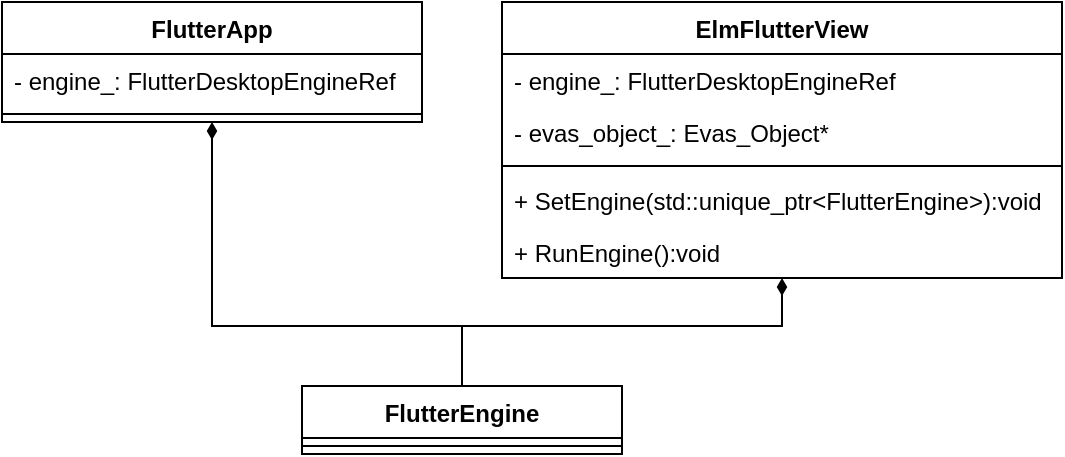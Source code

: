 <mxfile version="20.4.0" type="github">
  <diagram id="sObk2FqGOrd0I-ZnfQ0B" name="페이지-1">
    <mxGraphModel dx="1554" dy="1149" grid="1" gridSize="10" guides="1" tooltips="1" connect="1" arrows="1" fold="1" page="1" pageScale="1" pageWidth="827" pageHeight="1169" math="0" shadow="0">
      <root>
        <mxCell id="0" />
        <mxCell id="1" parent="0" />
        <mxCell id="qteBMBAr2buOVNfNwn46-3" value="ElmFlutterView" style="swimlane;fontStyle=1;align=center;verticalAlign=top;childLayout=stackLayout;horizontal=1;startSize=26;horizontalStack=0;resizeParent=1;resizeParentMax=0;resizeLast=0;collapsible=1;marginBottom=0;" parent="1" vertex="1">
          <mxGeometry x="330" y="158" width="280" height="138" as="geometry" />
        </mxCell>
        <mxCell id="qteBMBAr2buOVNfNwn46-22" value="- engine_: FlutterDesktopEngineRef" style="text;strokeColor=none;fillColor=none;align=left;verticalAlign=top;spacingLeft=4;spacingRight=4;overflow=hidden;rotatable=0;points=[[0,0.5],[1,0.5]];portConstraint=eastwest;" parent="qteBMBAr2buOVNfNwn46-3" vertex="1">
          <mxGeometry y="26" width="280" height="26" as="geometry" />
        </mxCell>
        <mxCell id="qteBMBAr2buOVNfNwn46-23" value="- evas_object_: Evas_Object*" style="text;strokeColor=none;fillColor=none;align=left;verticalAlign=top;spacingLeft=4;spacingRight=4;overflow=hidden;rotatable=0;points=[[0,0.5],[1,0.5]];portConstraint=eastwest;" parent="qteBMBAr2buOVNfNwn46-3" vertex="1">
          <mxGeometry y="52" width="280" height="26" as="geometry" />
        </mxCell>
        <mxCell id="qteBMBAr2buOVNfNwn46-5" value="" style="line;strokeWidth=1;fillColor=none;align=left;verticalAlign=middle;spacingTop=-1;spacingLeft=3;spacingRight=3;rotatable=0;labelPosition=right;points=[];portConstraint=eastwest;strokeColor=inherit;" parent="qteBMBAr2buOVNfNwn46-3" vertex="1">
          <mxGeometry y="78" width="280" height="8" as="geometry" />
        </mxCell>
        <mxCell id="qteBMBAr2buOVNfNwn46-6" value="+ SetEngine(std::unique_ptr&lt;FlutterEngine&gt;):void" style="text;strokeColor=none;fillColor=none;align=left;verticalAlign=top;spacingLeft=4;spacingRight=4;overflow=hidden;rotatable=0;points=[[0,0.5],[1,0.5]];portConstraint=eastwest;" parent="qteBMBAr2buOVNfNwn46-3" vertex="1">
          <mxGeometry y="86" width="280" height="26" as="geometry" />
        </mxCell>
        <mxCell id="qteBMBAr2buOVNfNwn46-25" value="+ RunEngine():void" style="text;strokeColor=none;fillColor=none;align=left;verticalAlign=top;spacingLeft=4;spacingRight=4;overflow=hidden;rotatable=0;points=[[0,0.5],[1,0.5]];portConstraint=eastwest;" parent="qteBMBAr2buOVNfNwn46-3" vertex="1">
          <mxGeometry y="112" width="280" height="26" as="geometry" />
        </mxCell>
        <mxCell id="qteBMBAr2buOVNfNwn46-7" value="FlutterApp" style="swimlane;fontStyle=1;align=center;verticalAlign=top;childLayout=stackLayout;horizontal=1;startSize=26;horizontalStack=0;resizeParent=1;resizeParentMax=0;resizeLast=0;collapsible=1;marginBottom=0;" parent="1" vertex="1">
          <mxGeometry x="80" y="158" width="210" height="60" as="geometry">
            <mxRectangle x="150" y="158" width="100" height="30" as="alternateBounds" />
          </mxGeometry>
        </mxCell>
        <mxCell id="qteBMBAr2buOVNfNwn46-8" value="- engine_: FlutterDesktopEngineRef" style="text;strokeColor=none;fillColor=none;align=left;verticalAlign=top;spacingLeft=4;spacingRight=4;overflow=hidden;rotatable=0;points=[[0,0.5],[1,0.5]];portConstraint=eastwest;" parent="qteBMBAr2buOVNfNwn46-7" vertex="1">
          <mxGeometry y="26" width="210" height="26" as="geometry" />
        </mxCell>
        <mxCell id="qteBMBAr2buOVNfNwn46-9" value="" style="line;strokeWidth=1;fillColor=none;align=left;verticalAlign=middle;spacingTop=-1;spacingLeft=3;spacingRight=3;rotatable=0;labelPosition=right;points=[];portConstraint=eastwest;strokeColor=inherit;" parent="qteBMBAr2buOVNfNwn46-7" vertex="1">
          <mxGeometry y="52" width="210" height="8" as="geometry" />
        </mxCell>
        <mxCell id="qteBMBAr2buOVNfNwn46-19" style="edgeStyle=orthogonalEdgeStyle;rounded=0;orthogonalLoop=1;jettySize=auto;html=1;endArrow=diamondThin;endFill=1;" parent="1" source="qteBMBAr2buOVNfNwn46-11" target="qteBMBAr2buOVNfNwn46-7" edge="1">
          <mxGeometry relative="1" as="geometry">
            <Array as="points">
              <mxPoint x="310" y="320" />
              <mxPoint x="185" y="320" />
            </Array>
          </mxGeometry>
        </mxCell>
        <mxCell id="qteBMBAr2buOVNfNwn46-20" style="edgeStyle=orthogonalEdgeStyle;rounded=0;orthogonalLoop=1;jettySize=auto;html=1;endArrow=diamondThin;endFill=1;" parent="1" source="qteBMBAr2buOVNfNwn46-11" target="qteBMBAr2buOVNfNwn46-3" edge="1">
          <mxGeometry relative="1" as="geometry">
            <Array as="points">
              <mxPoint x="310" y="320" />
              <mxPoint x="470" y="320" />
            </Array>
          </mxGeometry>
        </mxCell>
        <mxCell id="qteBMBAr2buOVNfNwn46-11" value="FlutterEngine" style="swimlane;fontStyle=1;align=center;verticalAlign=top;childLayout=stackLayout;horizontal=1;startSize=26;horizontalStack=0;resizeParent=1;resizeParentMax=0;resizeLast=0;collapsible=1;marginBottom=0;" parent="1" vertex="1">
          <mxGeometry x="230" y="350" width="160" height="34" as="geometry" />
        </mxCell>
        <mxCell id="qteBMBAr2buOVNfNwn46-13" value="" style="line;strokeWidth=1;fillColor=none;align=left;verticalAlign=middle;spacingTop=-1;spacingLeft=3;spacingRight=3;rotatable=0;labelPosition=right;points=[];portConstraint=eastwest;strokeColor=inherit;" parent="qteBMBAr2buOVNfNwn46-11" vertex="1">
          <mxGeometry y="26" width="160" height="8" as="geometry" />
        </mxCell>
      </root>
    </mxGraphModel>
  </diagram>
</mxfile>
